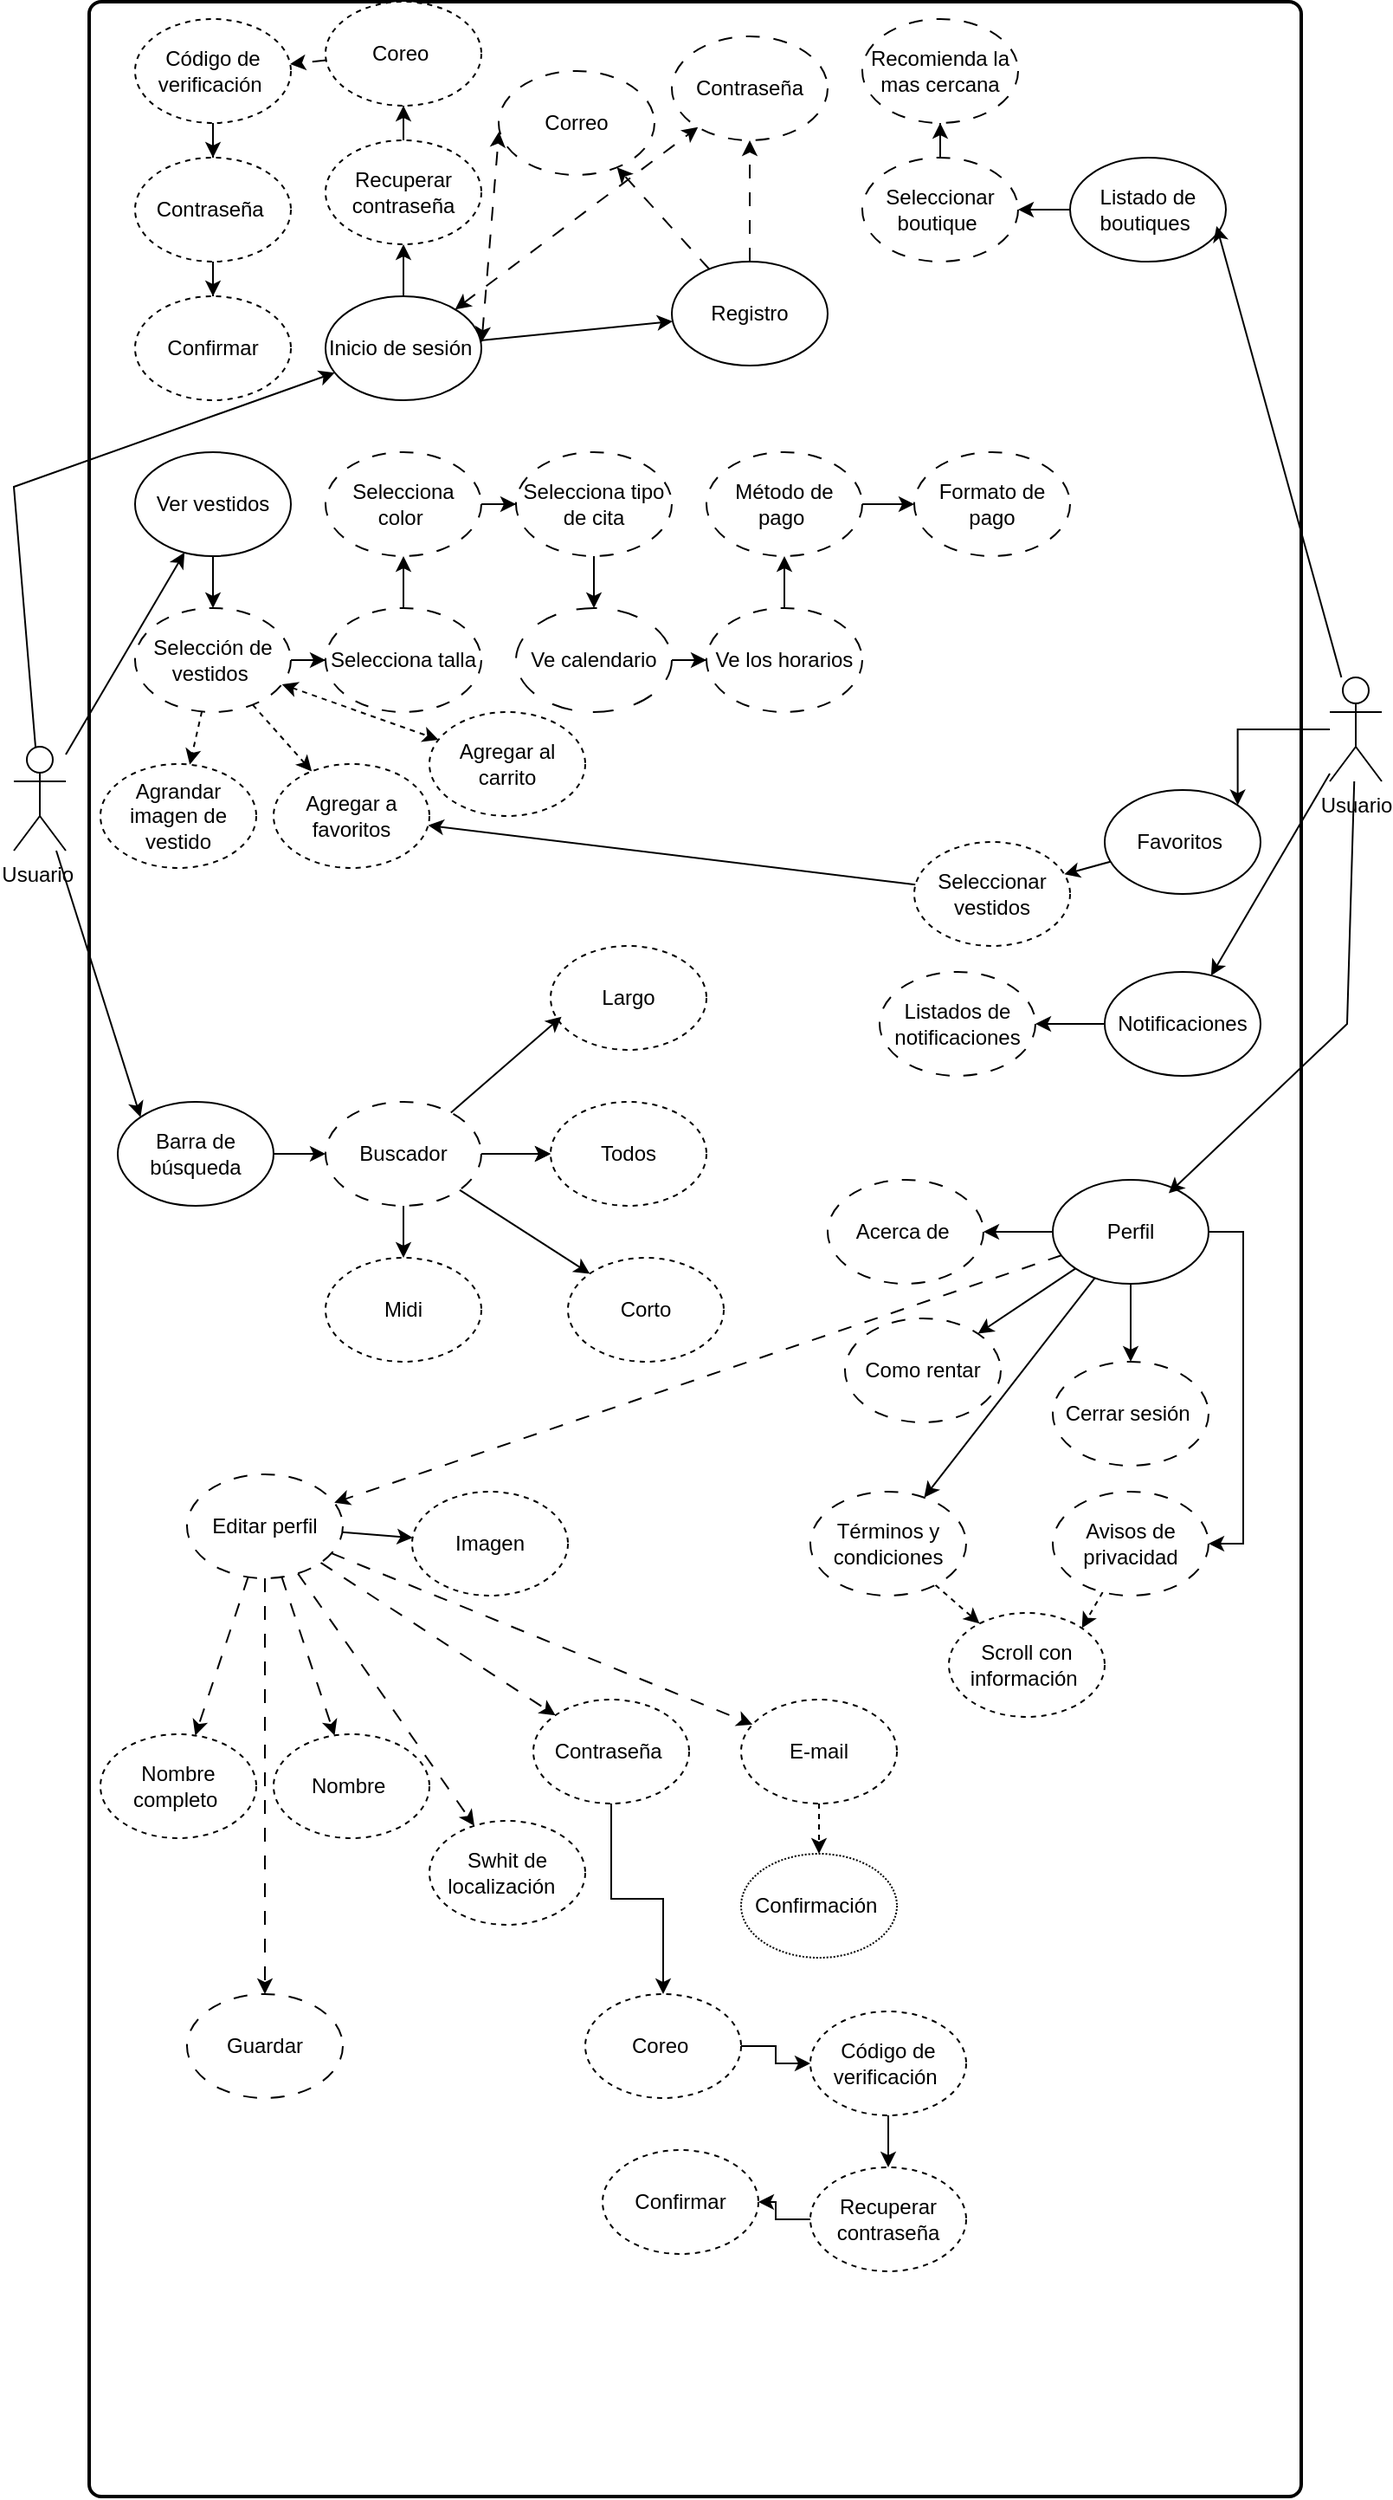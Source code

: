 <mxfile version="26.0.11">
  <diagram name="Página-1" id="WdyIF1F2bF4IqlCUq5tC">
    <mxGraphModel dx="1552" dy="866" grid="1" gridSize="10" guides="1" tooltips="1" connect="1" arrows="1" fold="1" page="1" pageScale="1" pageWidth="827" pageHeight="1169" math="0" shadow="0">
      <root>
        <mxCell id="0" />
        <mxCell id="1" parent="0" />
        <mxCell id="4DAqZMFiNw9IaQRn0Yp0-1" value="" style="rounded=1;whiteSpace=wrap;html=1;absoluteArcSize=1;arcSize=14;strokeWidth=2;" vertex="1" parent="1">
          <mxGeometry x="63.5" y="40" width="700" height="1440" as="geometry" />
        </mxCell>
        <mxCell id="4DAqZMFiNw9IaQRn0Yp0-119" style="rounded=0;orthogonalLoop=1;jettySize=auto;html=1;" edge="1" parent="1" source="4DAqZMFiNw9IaQRn0Yp0-2" target="4DAqZMFiNw9IaQRn0Yp0-21">
          <mxGeometry relative="1" as="geometry" />
        </mxCell>
        <mxCell id="4DAqZMFiNw9IaQRn0Yp0-125" style="rounded=0;orthogonalLoop=1;jettySize=auto;html=1;entryX=0;entryY=0;entryDx=0;entryDy=0;" edge="1" parent="1" source="4DAqZMFiNw9IaQRn0Yp0-2" target="4DAqZMFiNw9IaQRn0Yp0-39">
          <mxGeometry relative="1" as="geometry" />
        </mxCell>
        <mxCell id="4DAqZMFiNw9IaQRn0Yp0-137" style="rounded=0;orthogonalLoop=1;jettySize=auto;html=1;" edge="1" parent="1" source="4DAqZMFiNw9IaQRn0Yp0-2" target="4DAqZMFiNw9IaQRn0Yp0-3">
          <mxGeometry relative="1" as="geometry">
            <Array as="points">
              <mxPoint x="20" y="320" />
            </Array>
          </mxGeometry>
        </mxCell>
        <mxCell id="4DAqZMFiNw9IaQRn0Yp0-2" value="Usuario&amp;nbsp;" style="shape=umlActor;verticalLabelPosition=bottom;verticalAlign=top;html=1;" vertex="1" parent="1">
          <mxGeometry x="20" y="470" width="30" height="60" as="geometry" />
        </mxCell>
        <mxCell id="4DAqZMFiNw9IaQRn0Yp0-5" value="" style="rounded=0;orthogonalLoop=1;jettySize=auto;html=1;" edge="1" parent="1" source="4DAqZMFiNw9IaQRn0Yp0-3" target="4DAqZMFiNw9IaQRn0Yp0-4">
          <mxGeometry relative="1" as="geometry" />
        </mxCell>
        <mxCell id="4DAqZMFiNw9IaQRn0Yp0-12" style="rounded=0;orthogonalLoop=1;jettySize=auto;html=1;startArrow=classic;startFill=1;dashed=1;dashPattern=8 8;" edge="1" parent="1" source="4DAqZMFiNw9IaQRn0Yp0-3" target="4DAqZMFiNw9IaQRn0Yp0-8">
          <mxGeometry relative="1" as="geometry" />
        </mxCell>
        <mxCell id="4DAqZMFiNw9IaQRn0Yp0-13" style="rounded=0;orthogonalLoop=1;jettySize=auto;html=1;dashed=1;dashPattern=8 8;startArrow=classic;startFill=1;entryX=0.002;entryY=0.583;entryDx=0;entryDy=0;entryPerimeter=0;exitX=1.002;exitY=0.442;exitDx=0;exitDy=0;exitPerimeter=0;" edge="1" parent="1" source="4DAqZMFiNw9IaQRn0Yp0-3" target="4DAqZMFiNw9IaQRn0Yp0-6">
          <mxGeometry relative="1" as="geometry" />
        </mxCell>
        <mxCell id="4DAqZMFiNw9IaQRn0Yp0-127" value="" style="rounded=0;orthogonalLoop=1;jettySize=auto;html=1;" edge="1" parent="1" source="4DAqZMFiNw9IaQRn0Yp0-3" target="4DAqZMFiNw9IaQRn0Yp0-126">
          <mxGeometry relative="1" as="geometry" />
        </mxCell>
        <mxCell id="4DAqZMFiNw9IaQRn0Yp0-3" value="Inicio de sesión&amp;nbsp;" style="ellipse;whiteSpace=wrap;html=1;" vertex="1" parent="1">
          <mxGeometry x="200" y="210" width="90" height="60" as="geometry" />
        </mxCell>
        <mxCell id="4DAqZMFiNw9IaQRn0Yp0-9" value="" style="edgeStyle=orthogonalEdgeStyle;rounded=0;orthogonalLoop=1;jettySize=auto;html=1;dashed=1;dashPattern=8 8;" edge="1" parent="1" source="4DAqZMFiNw9IaQRn0Yp0-4" target="4DAqZMFiNw9IaQRn0Yp0-8">
          <mxGeometry relative="1" as="geometry" />
        </mxCell>
        <mxCell id="4DAqZMFiNw9IaQRn0Yp0-10" style="rounded=0;orthogonalLoop=1;jettySize=auto;html=1;dashed=1;dashPattern=8 8;elbow=vertical;" edge="1" parent="1" source="4DAqZMFiNw9IaQRn0Yp0-4" target="4DAqZMFiNw9IaQRn0Yp0-6">
          <mxGeometry relative="1" as="geometry" />
        </mxCell>
        <mxCell id="4DAqZMFiNw9IaQRn0Yp0-4" value="Registro" style="ellipse;whiteSpace=wrap;html=1;" vertex="1" parent="1">
          <mxGeometry x="400" y="190" width="90" height="60" as="geometry" />
        </mxCell>
        <mxCell id="4DAqZMFiNw9IaQRn0Yp0-6" value="Correo" style="ellipse;whiteSpace=wrap;html=1;dashed=1;dashPattern=8 8;" vertex="1" parent="1">
          <mxGeometry x="300" y="80" width="90" height="60" as="geometry" />
        </mxCell>
        <mxCell id="4DAqZMFiNw9IaQRn0Yp0-8" value="Contraseña" style="ellipse;whiteSpace=wrap;html=1;dashed=1;dashPattern=8 8;" vertex="1" parent="1">
          <mxGeometry x="400" y="60" width="90" height="60" as="geometry" />
        </mxCell>
        <mxCell id="4DAqZMFiNw9IaQRn0Yp0-121" style="edgeStyle=orthogonalEdgeStyle;rounded=0;orthogonalLoop=1;jettySize=auto;html=1;entryX=1;entryY=0;entryDx=0;entryDy=0;" edge="1" parent="1" source="4DAqZMFiNw9IaQRn0Yp0-14" target="4DAqZMFiNw9IaQRn0Yp0-61">
          <mxGeometry relative="1" as="geometry" />
        </mxCell>
        <mxCell id="4DAqZMFiNw9IaQRn0Yp0-123" style="rounded=0;orthogonalLoop=1;jettySize=auto;html=1;" edge="1" parent="1" source="4DAqZMFiNw9IaQRn0Yp0-14" target="4DAqZMFiNw9IaQRn0Yp0-73">
          <mxGeometry relative="1" as="geometry" />
        </mxCell>
        <mxCell id="4DAqZMFiNw9IaQRn0Yp0-14" value="Usuario" style="shape=umlActor;verticalLabelPosition=bottom;verticalAlign=top;html=1;" vertex="1" parent="1">
          <mxGeometry x="780" y="430" width="30" height="60" as="geometry" />
        </mxCell>
        <mxCell id="4DAqZMFiNw9IaQRn0Yp0-18" value="" style="edgeStyle=orthogonalEdgeStyle;rounded=0;orthogonalLoop=1;jettySize=auto;html=1;" edge="1" parent="1" source="4DAqZMFiNw9IaQRn0Yp0-15" target="4DAqZMFiNw9IaQRn0Yp0-17">
          <mxGeometry relative="1" as="geometry" />
        </mxCell>
        <mxCell id="4DAqZMFiNw9IaQRn0Yp0-15" value="Listado de boutiques&amp;nbsp;" style="ellipse;whiteSpace=wrap;html=1;" vertex="1" parent="1">
          <mxGeometry x="630" y="130" width="90" height="60" as="geometry" />
        </mxCell>
        <mxCell id="4DAqZMFiNw9IaQRn0Yp0-20" value="" style="edgeStyle=orthogonalEdgeStyle;rounded=0;orthogonalLoop=1;jettySize=auto;html=1;" edge="1" parent="1" source="4DAqZMFiNw9IaQRn0Yp0-17" target="4DAqZMFiNw9IaQRn0Yp0-19">
          <mxGeometry relative="1" as="geometry" />
        </mxCell>
        <mxCell id="4DAqZMFiNw9IaQRn0Yp0-17" value="Seleccionar boutique&amp;nbsp;" style="ellipse;whiteSpace=wrap;html=1;dashed=1;dashPattern=8 8;" vertex="1" parent="1">
          <mxGeometry x="510" y="130" width="90" height="60" as="geometry" />
        </mxCell>
        <mxCell id="4DAqZMFiNw9IaQRn0Yp0-19" value="Recomienda la mas cercana" style="ellipse;whiteSpace=wrap;html=1;dashed=1;dashPattern=8 8;" vertex="1" parent="1">
          <mxGeometry x="510" y="50" width="90" height="60" as="geometry" />
        </mxCell>
        <mxCell id="4DAqZMFiNw9IaQRn0Yp0-24" value="" style="edgeStyle=orthogonalEdgeStyle;rounded=0;orthogonalLoop=1;jettySize=auto;html=1;" edge="1" parent="1" source="4DAqZMFiNw9IaQRn0Yp0-21" target="4DAqZMFiNw9IaQRn0Yp0-23">
          <mxGeometry relative="1" as="geometry" />
        </mxCell>
        <mxCell id="4DAqZMFiNw9IaQRn0Yp0-21" value="Ver vestidos" style="ellipse;whiteSpace=wrap;html=1;" vertex="1" parent="1">
          <mxGeometry x="90" y="300" width="90" height="60" as="geometry" />
        </mxCell>
        <mxCell id="4DAqZMFiNw9IaQRn0Yp0-26" value="" style="edgeStyle=orthogonalEdgeStyle;rounded=0;orthogonalLoop=1;jettySize=auto;html=1;" edge="1" parent="1" source="4DAqZMFiNw9IaQRn0Yp0-23" target="4DAqZMFiNw9IaQRn0Yp0-25">
          <mxGeometry relative="1" as="geometry" />
        </mxCell>
        <mxCell id="4DAqZMFiNw9IaQRn0Yp0-42" value="" style="rounded=0;orthogonalLoop=1;jettySize=auto;html=1;dashed=1;" edge="1" parent="1" source="4DAqZMFiNw9IaQRn0Yp0-23" target="4DAqZMFiNw9IaQRn0Yp0-41">
          <mxGeometry relative="1" as="geometry" />
        </mxCell>
        <mxCell id="4DAqZMFiNw9IaQRn0Yp0-47" value="" style="rounded=0;orthogonalLoop=1;jettySize=auto;html=1;dashed=1;" edge="1" parent="1" source="4DAqZMFiNw9IaQRn0Yp0-23" target="4DAqZMFiNw9IaQRn0Yp0-46">
          <mxGeometry relative="1" as="geometry" />
        </mxCell>
        <mxCell id="4DAqZMFiNw9IaQRn0Yp0-67" value="" style="rounded=0;orthogonalLoop=1;jettySize=auto;html=1;startArrow=classic;startFill=1;dashed=1;" edge="1" parent="1" source="4DAqZMFiNw9IaQRn0Yp0-23" target="4DAqZMFiNw9IaQRn0Yp0-66">
          <mxGeometry relative="1" as="geometry" />
        </mxCell>
        <mxCell id="4DAqZMFiNw9IaQRn0Yp0-23" value="Selección de vestidos&amp;nbsp;" style="ellipse;whiteSpace=wrap;html=1;dashed=1;dashPattern=8 8;" vertex="1" parent="1">
          <mxGeometry x="90" y="390" width="90" height="60" as="geometry" />
        </mxCell>
        <mxCell id="4DAqZMFiNw9IaQRn0Yp0-28" value="" style="edgeStyle=orthogonalEdgeStyle;rounded=0;orthogonalLoop=1;jettySize=auto;html=1;" edge="1" parent="1" source="4DAqZMFiNw9IaQRn0Yp0-25" target="4DAqZMFiNw9IaQRn0Yp0-27">
          <mxGeometry relative="1" as="geometry" />
        </mxCell>
        <mxCell id="4DAqZMFiNw9IaQRn0Yp0-25" value="Selecciona talla" style="ellipse;whiteSpace=wrap;html=1;dashed=1;dashPattern=8 8;" vertex="1" parent="1">
          <mxGeometry x="200" y="390" width="90" height="60" as="geometry" />
        </mxCell>
        <mxCell id="4DAqZMFiNw9IaQRn0Yp0-30" value="" style="edgeStyle=orthogonalEdgeStyle;rounded=0;orthogonalLoop=1;jettySize=auto;html=1;" edge="1" parent="1" source="4DAqZMFiNw9IaQRn0Yp0-27" target="4DAqZMFiNw9IaQRn0Yp0-29">
          <mxGeometry relative="1" as="geometry" />
        </mxCell>
        <mxCell id="4DAqZMFiNw9IaQRn0Yp0-27" value="Selecciona color&amp;nbsp;" style="ellipse;whiteSpace=wrap;html=1;dashed=1;dashPattern=8 8;" vertex="1" parent="1">
          <mxGeometry x="200" y="300" width="90" height="60" as="geometry" />
        </mxCell>
        <mxCell id="4DAqZMFiNw9IaQRn0Yp0-32" value="" style="edgeStyle=orthogonalEdgeStyle;rounded=0;orthogonalLoop=1;jettySize=auto;html=1;" edge="1" parent="1" source="4DAqZMFiNw9IaQRn0Yp0-29" target="4DAqZMFiNw9IaQRn0Yp0-31">
          <mxGeometry relative="1" as="geometry" />
        </mxCell>
        <mxCell id="4DAqZMFiNw9IaQRn0Yp0-29" value="Selecciona tipo de cita" style="ellipse;whiteSpace=wrap;html=1;dashed=1;dashPattern=8 8;" vertex="1" parent="1">
          <mxGeometry x="310" y="300" width="90" height="60" as="geometry" />
        </mxCell>
        <mxCell id="4DAqZMFiNw9IaQRn0Yp0-34" value="" style="edgeStyle=orthogonalEdgeStyle;rounded=0;orthogonalLoop=1;jettySize=auto;html=1;" edge="1" parent="1" source="4DAqZMFiNw9IaQRn0Yp0-31" target="4DAqZMFiNw9IaQRn0Yp0-33">
          <mxGeometry relative="1" as="geometry" />
        </mxCell>
        <mxCell id="4DAqZMFiNw9IaQRn0Yp0-31" value="Ve calendario" style="ellipse;whiteSpace=wrap;html=1;dashed=1;dashPattern=12 12;" vertex="1" parent="1">
          <mxGeometry x="310" y="390" width="90" height="60" as="geometry" />
        </mxCell>
        <mxCell id="4DAqZMFiNw9IaQRn0Yp0-36" value="" style="edgeStyle=orthogonalEdgeStyle;rounded=0;orthogonalLoop=1;jettySize=auto;html=1;" edge="1" parent="1" source="4DAqZMFiNw9IaQRn0Yp0-33" target="4DAqZMFiNw9IaQRn0Yp0-35">
          <mxGeometry relative="1" as="geometry" />
        </mxCell>
        <mxCell id="4DAqZMFiNw9IaQRn0Yp0-33" value="Ve los horarios" style="ellipse;whiteSpace=wrap;html=1;dashed=1;dashPattern=8 8;" vertex="1" parent="1">
          <mxGeometry x="420" y="390" width="90" height="60" as="geometry" />
        </mxCell>
        <mxCell id="4DAqZMFiNw9IaQRn0Yp0-38" value="" style="edgeStyle=orthogonalEdgeStyle;rounded=0;orthogonalLoop=1;jettySize=auto;html=1;" edge="1" parent="1" source="4DAqZMFiNw9IaQRn0Yp0-35" target="4DAqZMFiNw9IaQRn0Yp0-37">
          <mxGeometry relative="1" as="geometry" />
        </mxCell>
        <mxCell id="4DAqZMFiNw9IaQRn0Yp0-35" value="Método de pago&amp;nbsp;" style="ellipse;whiteSpace=wrap;html=1;dashed=1;dashPattern=8 8;" vertex="1" parent="1">
          <mxGeometry x="420" y="300" width="90" height="60" as="geometry" />
        </mxCell>
        <mxCell id="4DAqZMFiNw9IaQRn0Yp0-37" value="Formato de pago" style="ellipse;whiteSpace=wrap;html=1;dashed=1;dashPattern=8 8;" vertex="1" parent="1">
          <mxGeometry x="540" y="300" width="90" height="60" as="geometry" />
        </mxCell>
        <mxCell id="4DAqZMFiNw9IaQRn0Yp0-44" value="" style="edgeStyle=orthogonalEdgeStyle;rounded=0;orthogonalLoop=1;jettySize=auto;html=1;" edge="1" parent="1" source="4DAqZMFiNw9IaQRn0Yp0-39" target="4DAqZMFiNw9IaQRn0Yp0-43">
          <mxGeometry relative="1" as="geometry" />
        </mxCell>
        <mxCell id="4DAqZMFiNw9IaQRn0Yp0-39" value="Barra de búsqueda" style="ellipse;whiteSpace=wrap;html=1;" vertex="1" parent="1">
          <mxGeometry x="80" y="675" width="90" height="60" as="geometry" />
        </mxCell>
        <mxCell id="4DAqZMFiNw9IaQRn0Yp0-41" value="Agrandar imagen de vestido" style="ellipse;whiteSpace=wrap;html=1;dashed=1;" vertex="1" parent="1">
          <mxGeometry x="70" y="480" width="90" height="60" as="geometry" />
        </mxCell>
        <mxCell id="4DAqZMFiNw9IaQRn0Yp0-49" value="" style="edgeStyle=orthogonalEdgeStyle;rounded=0;orthogonalLoop=1;jettySize=auto;html=1;" edge="1" parent="1" source="4DAqZMFiNw9IaQRn0Yp0-43" target="4DAqZMFiNw9IaQRn0Yp0-48">
          <mxGeometry relative="1" as="geometry" />
        </mxCell>
        <mxCell id="4DAqZMFiNw9IaQRn0Yp0-52" value="" style="edgeStyle=orthogonalEdgeStyle;rounded=0;orthogonalLoop=1;jettySize=auto;html=1;" edge="1" parent="1" source="4DAqZMFiNw9IaQRn0Yp0-43" target="4DAqZMFiNw9IaQRn0Yp0-48">
          <mxGeometry relative="1" as="geometry" />
        </mxCell>
        <mxCell id="4DAqZMFiNw9IaQRn0Yp0-57" value="" style="rounded=0;orthogonalLoop=1;jettySize=auto;html=1;" edge="1" parent="1" source="4DAqZMFiNw9IaQRn0Yp0-43" target="4DAqZMFiNw9IaQRn0Yp0-56">
          <mxGeometry relative="1" as="geometry" />
        </mxCell>
        <mxCell id="4DAqZMFiNw9IaQRn0Yp0-60" value="" style="edgeStyle=orthogonalEdgeStyle;rounded=0;orthogonalLoop=1;jettySize=auto;html=1;" edge="1" parent="1" source="4DAqZMFiNw9IaQRn0Yp0-43" target="4DAqZMFiNw9IaQRn0Yp0-59">
          <mxGeometry relative="1" as="geometry" />
        </mxCell>
        <mxCell id="4DAqZMFiNw9IaQRn0Yp0-43" value="Buscador" style="ellipse;whiteSpace=wrap;html=1;dashed=1;dashPattern=8 8;" vertex="1" parent="1">
          <mxGeometry x="200" y="675" width="90" height="60" as="geometry" />
        </mxCell>
        <mxCell id="4DAqZMFiNw9IaQRn0Yp0-46" value="Agregar a favoritos" style="ellipse;whiteSpace=wrap;html=1;dashed=1;" vertex="1" parent="1">
          <mxGeometry x="170" y="480" width="90" height="60" as="geometry" />
        </mxCell>
        <mxCell id="4DAqZMFiNw9IaQRn0Yp0-48" value="Todos" style="ellipse;whiteSpace=wrap;html=1;dashed=1;" vertex="1" parent="1">
          <mxGeometry x="330" y="675" width="90" height="60" as="geometry" />
        </mxCell>
        <mxCell id="4DAqZMFiNw9IaQRn0Yp0-53" value="Largo" style="ellipse;whiteSpace=wrap;html=1;dashed=1;" vertex="1" parent="1">
          <mxGeometry x="330" y="585" width="90" height="60" as="geometry" />
        </mxCell>
        <mxCell id="4DAqZMFiNw9IaQRn0Yp0-55" style="rounded=0;orthogonalLoop=1;jettySize=auto;html=1;entryX=0.07;entryY=0.681;entryDx=0;entryDy=0;entryPerimeter=0;" edge="1" parent="1" source="4DAqZMFiNw9IaQRn0Yp0-43" target="4DAqZMFiNw9IaQRn0Yp0-53">
          <mxGeometry relative="1" as="geometry" />
        </mxCell>
        <mxCell id="4DAqZMFiNw9IaQRn0Yp0-56" value="Corto" style="ellipse;whiteSpace=wrap;html=1;dashed=1;" vertex="1" parent="1">
          <mxGeometry x="340" y="765" width="90" height="60" as="geometry" />
        </mxCell>
        <mxCell id="4DAqZMFiNw9IaQRn0Yp0-59" value="Midi" style="ellipse;whiteSpace=wrap;html=1;dashed=1;" vertex="1" parent="1">
          <mxGeometry x="200" y="765" width="90" height="60" as="geometry" />
        </mxCell>
        <mxCell id="4DAqZMFiNw9IaQRn0Yp0-64" value="" style="rounded=0;orthogonalLoop=1;jettySize=auto;html=1;" edge="1" parent="1" source="4DAqZMFiNw9IaQRn0Yp0-61" target="4DAqZMFiNw9IaQRn0Yp0-63">
          <mxGeometry relative="1" as="geometry" />
        </mxCell>
        <mxCell id="4DAqZMFiNw9IaQRn0Yp0-61" value="Favoritos&amp;nbsp;" style="ellipse;whiteSpace=wrap;html=1;" vertex="1" parent="1">
          <mxGeometry x="650" y="495" width="90" height="60" as="geometry" />
        </mxCell>
        <mxCell id="4DAqZMFiNw9IaQRn0Yp0-65" style="rounded=0;orthogonalLoop=1;jettySize=auto;html=1;" edge="1" parent="1" source="4DAqZMFiNw9IaQRn0Yp0-63" target="4DAqZMFiNw9IaQRn0Yp0-46">
          <mxGeometry relative="1" as="geometry" />
        </mxCell>
        <mxCell id="4DAqZMFiNw9IaQRn0Yp0-63" value="Seleccionar vestidos" style="ellipse;whiteSpace=wrap;html=1;dashed=1;" vertex="1" parent="1">
          <mxGeometry x="540" y="525" width="90" height="60" as="geometry" />
        </mxCell>
        <mxCell id="4DAqZMFiNw9IaQRn0Yp0-66" value="Agregar al carrito" style="ellipse;whiteSpace=wrap;html=1;dashed=1;" vertex="1" parent="1">
          <mxGeometry x="260" y="450" width="90" height="60" as="geometry" />
        </mxCell>
        <mxCell id="4DAqZMFiNw9IaQRn0Yp0-76" value="" style="edgeStyle=orthogonalEdgeStyle;rounded=0;orthogonalLoop=1;jettySize=auto;html=1;" edge="1" parent="1" source="4DAqZMFiNw9IaQRn0Yp0-73" target="4DAqZMFiNw9IaQRn0Yp0-75">
          <mxGeometry relative="1" as="geometry" />
        </mxCell>
        <mxCell id="4DAqZMFiNw9IaQRn0Yp0-73" value="Notificaciones" style="ellipse;whiteSpace=wrap;html=1;" vertex="1" parent="1">
          <mxGeometry x="650" y="600" width="90" height="60" as="geometry" />
        </mxCell>
        <mxCell id="4DAqZMFiNw9IaQRn0Yp0-75" value="Listados de notificaciones" style="ellipse;whiteSpace=wrap;html=1;dashed=1;dashPattern=8 8;" vertex="1" parent="1">
          <mxGeometry x="520" y="600" width="90" height="60" as="geometry" />
        </mxCell>
        <mxCell id="4DAqZMFiNw9IaQRn0Yp0-80" value="" style="rounded=0;orthogonalLoop=1;jettySize=auto;html=1;dashed=1;dashPattern=8 8;" edge="1" parent="1" source="4DAqZMFiNw9IaQRn0Yp0-77" target="4DAqZMFiNw9IaQRn0Yp0-79">
          <mxGeometry relative="1" as="geometry" />
        </mxCell>
        <mxCell id="4DAqZMFiNw9IaQRn0Yp0-82" value="" style="edgeStyle=orthogonalEdgeStyle;rounded=0;orthogonalLoop=1;jettySize=auto;html=1;" edge="1" parent="1" source="4DAqZMFiNw9IaQRn0Yp0-77" target="4DAqZMFiNw9IaQRn0Yp0-81">
          <mxGeometry relative="1" as="geometry" />
        </mxCell>
        <mxCell id="4DAqZMFiNw9IaQRn0Yp0-84" value="" style="rounded=0;orthogonalLoop=1;jettySize=auto;html=1;" edge="1" parent="1" source="4DAqZMFiNw9IaQRn0Yp0-77" target="4DAqZMFiNw9IaQRn0Yp0-83">
          <mxGeometry relative="1" as="geometry" />
        </mxCell>
        <mxCell id="4DAqZMFiNw9IaQRn0Yp0-86" value="" style="edgeStyle=orthogonalEdgeStyle;rounded=0;orthogonalLoop=1;jettySize=auto;html=1;" edge="1" parent="1" source="4DAqZMFiNw9IaQRn0Yp0-77" target="4DAqZMFiNw9IaQRn0Yp0-85">
          <mxGeometry relative="1" as="geometry">
            <Array as="points">
              <mxPoint x="730" y="750" />
              <mxPoint x="730" y="930" />
            </Array>
          </mxGeometry>
        </mxCell>
        <mxCell id="4DAqZMFiNw9IaQRn0Yp0-92" style="rounded=0;orthogonalLoop=1;jettySize=auto;html=1;" edge="1" parent="1" source="4DAqZMFiNw9IaQRn0Yp0-77" target="4DAqZMFiNw9IaQRn0Yp0-87">
          <mxGeometry relative="1" as="geometry" />
        </mxCell>
        <mxCell id="4DAqZMFiNw9IaQRn0Yp0-94" value="" style="edgeStyle=orthogonalEdgeStyle;rounded=0;orthogonalLoop=1;jettySize=auto;html=1;" edge="1" parent="1" source="4DAqZMFiNw9IaQRn0Yp0-77" target="4DAqZMFiNw9IaQRn0Yp0-93">
          <mxGeometry relative="1" as="geometry" />
        </mxCell>
        <mxCell id="4DAqZMFiNw9IaQRn0Yp0-77" value="Perfil" style="ellipse;whiteSpace=wrap;html=1;" vertex="1" parent="1">
          <mxGeometry x="620" y="720" width="90" height="60" as="geometry" />
        </mxCell>
        <mxCell id="4DAqZMFiNw9IaQRn0Yp0-96" value="" style="rounded=0;orthogonalLoop=1;jettySize=auto;html=1;" edge="1" parent="1" source="4DAqZMFiNw9IaQRn0Yp0-79" target="4DAqZMFiNw9IaQRn0Yp0-95">
          <mxGeometry relative="1" as="geometry" />
        </mxCell>
        <mxCell id="4DAqZMFiNw9IaQRn0Yp0-102" value="" style="rounded=0;orthogonalLoop=1;jettySize=auto;html=1;dashed=1;dashPattern=8 8;" edge="1" parent="1" source="4DAqZMFiNw9IaQRn0Yp0-79" target="4DAqZMFiNw9IaQRn0Yp0-101">
          <mxGeometry relative="1" as="geometry" />
        </mxCell>
        <mxCell id="4DAqZMFiNw9IaQRn0Yp0-104" value="" style="rounded=0;orthogonalLoop=1;jettySize=auto;html=1;dashed=1;dashPattern=8 8;" edge="1" parent="1" source="4DAqZMFiNw9IaQRn0Yp0-79" target="4DAqZMFiNw9IaQRn0Yp0-103">
          <mxGeometry relative="1" as="geometry" />
        </mxCell>
        <mxCell id="4DAqZMFiNw9IaQRn0Yp0-106" value="" style="rounded=0;orthogonalLoop=1;jettySize=auto;html=1;dashed=1;dashPattern=8 8;" edge="1" parent="1" source="4DAqZMFiNw9IaQRn0Yp0-79" target="4DAqZMFiNw9IaQRn0Yp0-105">
          <mxGeometry relative="1" as="geometry" />
        </mxCell>
        <mxCell id="4DAqZMFiNw9IaQRn0Yp0-112" value="" style="rounded=0;orthogonalLoop=1;jettySize=auto;html=1;dashed=1;dashPattern=8 8;" edge="1" parent="1" source="4DAqZMFiNw9IaQRn0Yp0-79" target="4DAqZMFiNw9IaQRn0Yp0-111">
          <mxGeometry relative="1" as="geometry" />
        </mxCell>
        <mxCell id="4DAqZMFiNw9IaQRn0Yp0-115" value="" style="rounded=0;orthogonalLoop=1;jettySize=auto;html=1;dashed=1;dashPattern=8 8;" edge="1" parent="1" source="4DAqZMFiNw9IaQRn0Yp0-79" target="4DAqZMFiNw9IaQRn0Yp0-114">
          <mxGeometry relative="1" as="geometry" />
        </mxCell>
        <mxCell id="4DAqZMFiNw9IaQRn0Yp0-117" value="" style="edgeStyle=orthogonalEdgeStyle;rounded=0;orthogonalLoop=1;jettySize=auto;html=1;dashed=1;dashPattern=8 8;" edge="1" parent="1" source="4DAqZMFiNw9IaQRn0Yp0-79" target="4DAqZMFiNw9IaQRn0Yp0-116">
          <mxGeometry relative="1" as="geometry" />
        </mxCell>
        <mxCell id="4DAqZMFiNw9IaQRn0Yp0-79" value="Editar perfil" style="ellipse;whiteSpace=wrap;html=1;dashed=1;dashPattern=8 8;" vertex="1" parent="1">
          <mxGeometry x="120" y="890" width="90" height="60" as="geometry" />
        </mxCell>
        <mxCell id="4DAqZMFiNw9IaQRn0Yp0-81" value="Acerca de&amp;nbsp;" style="ellipse;whiteSpace=wrap;html=1;dashed=1;dashPattern=8 8;" vertex="1" parent="1">
          <mxGeometry x="490" y="720" width="90" height="60" as="geometry" />
        </mxCell>
        <mxCell id="4DAqZMFiNw9IaQRn0Yp0-83" value="Como rentar" style="ellipse;whiteSpace=wrap;html=1;dashed=1;dashPattern=8 8;" vertex="1" parent="1">
          <mxGeometry x="500" y="800" width="90" height="60" as="geometry" />
        </mxCell>
        <mxCell id="4DAqZMFiNw9IaQRn0Yp0-91" style="rounded=0;orthogonalLoop=1;jettySize=auto;html=1;entryX=1;entryY=0;entryDx=0;entryDy=0;dashed=1;" edge="1" parent="1" source="4DAqZMFiNw9IaQRn0Yp0-85" target="4DAqZMFiNw9IaQRn0Yp0-89">
          <mxGeometry relative="1" as="geometry" />
        </mxCell>
        <mxCell id="4DAqZMFiNw9IaQRn0Yp0-85" value="Avisos de privacidad" style="ellipse;whiteSpace=wrap;html=1;dashed=1;dashPattern=8 8;" vertex="1" parent="1">
          <mxGeometry x="620" y="900" width="90" height="60" as="geometry" />
        </mxCell>
        <mxCell id="4DAqZMFiNw9IaQRn0Yp0-90" value="" style="rounded=0;orthogonalLoop=1;jettySize=auto;html=1;dashed=1;" edge="1" parent="1" source="4DAqZMFiNw9IaQRn0Yp0-87" target="4DAqZMFiNw9IaQRn0Yp0-89">
          <mxGeometry relative="1" as="geometry" />
        </mxCell>
        <mxCell id="4DAqZMFiNw9IaQRn0Yp0-87" value="Términos y condiciones" style="ellipse;whiteSpace=wrap;html=1;dashed=1;dashPattern=8 8;" vertex="1" parent="1">
          <mxGeometry x="480" y="900" width="90" height="60" as="geometry" />
        </mxCell>
        <mxCell id="4DAqZMFiNw9IaQRn0Yp0-89" value="Scroll con información&amp;nbsp;" style="ellipse;whiteSpace=wrap;html=1;dashed=1;" vertex="1" parent="1">
          <mxGeometry x="560" y="970" width="90" height="60" as="geometry" />
        </mxCell>
        <mxCell id="4DAqZMFiNw9IaQRn0Yp0-93" value="Cerrar sesión&amp;nbsp;" style="ellipse;whiteSpace=wrap;html=1;dashed=1;dashPattern=8 8;" vertex="1" parent="1">
          <mxGeometry x="620" y="825" width="90" height="60" as="geometry" />
        </mxCell>
        <mxCell id="4DAqZMFiNw9IaQRn0Yp0-95" value="Imagen" style="ellipse;whiteSpace=wrap;html=1;dashed=1;" vertex="1" parent="1">
          <mxGeometry x="250" y="900" width="90" height="60" as="geometry" />
        </mxCell>
        <mxCell id="4DAqZMFiNw9IaQRn0Yp0-101" value="Nombre completo&amp;nbsp;" style="ellipse;whiteSpace=wrap;html=1;dashed=1;" vertex="1" parent="1">
          <mxGeometry x="70" y="1040" width="90" height="60" as="geometry" />
        </mxCell>
        <mxCell id="4DAqZMFiNw9IaQRn0Yp0-103" value="Nombre&amp;nbsp;" style="ellipse;whiteSpace=wrap;html=1;dashed=1;" vertex="1" parent="1">
          <mxGeometry x="170" y="1040" width="90" height="60" as="geometry" />
        </mxCell>
        <mxCell id="4DAqZMFiNw9IaQRn0Yp0-108" value="" style="rounded=0;orthogonalLoop=1;jettySize=auto;html=1;dashed=1;" edge="1" parent="1" source="4DAqZMFiNw9IaQRn0Yp0-105" target="4DAqZMFiNw9IaQRn0Yp0-107">
          <mxGeometry relative="1" as="geometry" />
        </mxCell>
        <mxCell id="4DAqZMFiNw9IaQRn0Yp0-105" value="E-mail" style="ellipse;whiteSpace=wrap;html=1;dashed=1;" vertex="1" parent="1">
          <mxGeometry x="440" y="1020" width="90" height="60" as="geometry" />
        </mxCell>
        <mxCell id="4DAqZMFiNw9IaQRn0Yp0-107" value="Confirmación&amp;nbsp;" style="ellipse;whiteSpace=wrap;html=1;dashed=1;dashPattern=1 1;" vertex="1" parent="1">
          <mxGeometry x="440" y="1109" width="90" height="60" as="geometry" />
        </mxCell>
        <mxCell id="4DAqZMFiNw9IaQRn0Yp0-142" style="edgeStyle=orthogonalEdgeStyle;rounded=0;orthogonalLoop=1;jettySize=auto;html=1;" edge="1" parent="1" source="4DAqZMFiNw9IaQRn0Yp0-111" target="4DAqZMFiNw9IaQRn0Yp0-139">
          <mxGeometry relative="1" as="geometry" />
        </mxCell>
        <mxCell id="4DAqZMFiNw9IaQRn0Yp0-111" value="Contraseña&amp;nbsp;" style="ellipse;whiteSpace=wrap;html=1;dashed=1;" vertex="1" parent="1">
          <mxGeometry x="320" y="1020" width="90" height="60" as="geometry" />
        </mxCell>
        <mxCell id="4DAqZMFiNw9IaQRn0Yp0-114" value="Swhit de localización&amp;nbsp;&amp;nbsp;" style="ellipse;whiteSpace=wrap;html=1;dashed=1;" vertex="1" parent="1">
          <mxGeometry x="260" y="1090" width="90" height="60" as="geometry" />
        </mxCell>
        <mxCell id="4DAqZMFiNw9IaQRn0Yp0-116" value="Guardar" style="ellipse;whiteSpace=wrap;html=1;dashed=1;dashPattern=8 8;" vertex="1" parent="1">
          <mxGeometry x="120" y="1190" width="90" height="60" as="geometry" />
        </mxCell>
        <mxCell id="4DAqZMFiNw9IaQRn0Yp0-120" style="rounded=0;orthogonalLoop=1;jettySize=auto;html=1;entryX=0.94;entryY=0.659;entryDx=0;entryDy=0;entryPerimeter=0;" edge="1" parent="1" source="4DAqZMFiNw9IaQRn0Yp0-14" target="4DAqZMFiNw9IaQRn0Yp0-15">
          <mxGeometry relative="1" as="geometry" />
        </mxCell>
        <mxCell id="4DAqZMFiNw9IaQRn0Yp0-124" style="rounded=0;orthogonalLoop=1;jettySize=auto;html=1;entryX=0.744;entryY=0.13;entryDx=0;entryDy=0;entryPerimeter=0;" edge="1" parent="1" source="4DAqZMFiNw9IaQRn0Yp0-14" target="4DAqZMFiNw9IaQRn0Yp0-77">
          <mxGeometry relative="1" as="geometry">
            <Array as="points">
              <mxPoint x="790" y="630" />
            </Array>
          </mxGeometry>
        </mxCell>
        <mxCell id="4DAqZMFiNw9IaQRn0Yp0-129" value="" style="edgeStyle=orthogonalEdgeStyle;rounded=0;orthogonalLoop=1;jettySize=auto;html=1;dashed=1;dashPattern=8 8;" edge="1" parent="1" source="4DAqZMFiNw9IaQRn0Yp0-126" target="4DAqZMFiNw9IaQRn0Yp0-128">
          <mxGeometry relative="1" as="geometry" />
        </mxCell>
        <mxCell id="4DAqZMFiNw9IaQRn0Yp0-126" value="Recuperar contraseña" style="ellipse;whiteSpace=wrap;html=1;dashed=1;" vertex="1" parent="1">
          <mxGeometry x="200" y="120" width="90" height="60" as="geometry" />
        </mxCell>
        <mxCell id="4DAqZMFiNw9IaQRn0Yp0-131" value="" style="rounded=0;orthogonalLoop=1;jettySize=auto;html=1;dashed=1;dashPattern=8 8;" edge="1" parent="1" source="4DAqZMFiNw9IaQRn0Yp0-128" target="4DAqZMFiNw9IaQRn0Yp0-130">
          <mxGeometry relative="1" as="geometry" />
        </mxCell>
        <mxCell id="4DAqZMFiNw9IaQRn0Yp0-128" value="Coreo&amp;nbsp;" style="ellipse;whiteSpace=wrap;html=1;dashed=1;" vertex="1" parent="1">
          <mxGeometry x="200" y="40" width="90" height="60" as="geometry" />
        </mxCell>
        <mxCell id="4DAqZMFiNw9IaQRn0Yp0-133" value="" style="edgeStyle=orthogonalEdgeStyle;rounded=0;orthogonalLoop=1;jettySize=auto;html=1;dashed=1;dashPattern=8 8;" edge="1" parent="1" source="4DAqZMFiNw9IaQRn0Yp0-130" target="4DAqZMFiNw9IaQRn0Yp0-132">
          <mxGeometry relative="1" as="geometry" />
        </mxCell>
        <mxCell id="4DAqZMFiNw9IaQRn0Yp0-130" value="Código de verificación&amp;nbsp;" style="ellipse;whiteSpace=wrap;html=1;dashed=1;" vertex="1" parent="1">
          <mxGeometry x="90" y="50" width="90" height="60" as="geometry" />
        </mxCell>
        <mxCell id="4DAqZMFiNw9IaQRn0Yp0-136" value="" style="edgeStyle=orthogonalEdgeStyle;rounded=0;orthogonalLoop=1;jettySize=auto;html=1;dashed=1;dashPattern=8 8;" edge="1" parent="1" source="4DAqZMFiNw9IaQRn0Yp0-132" target="4DAqZMFiNw9IaQRn0Yp0-135">
          <mxGeometry relative="1" as="geometry" />
        </mxCell>
        <mxCell id="4DAqZMFiNw9IaQRn0Yp0-132" value="Contraseña&amp;nbsp;" style="ellipse;whiteSpace=wrap;html=1;dashed=1;" vertex="1" parent="1">
          <mxGeometry x="90" y="130" width="90" height="60" as="geometry" />
        </mxCell>
        <mxCell id="4DAqZMFiNw9IaQRn0Yp0-135" value="Confirmar" style="ellipse;whiteSpace=wrap;html=1;dashed=1;" vertex="1" parent="1">
          <mxGeometry x="90" y="210" width="90" height="60" as="geometry" />
        </mxCell>
        <mxCell id="4DAqZMFiNw9IaQRn0Yp0-145" style="edgeStyle=orthogonalEdgeStyle;rounded=0;orthogonalLoop=1;jettySize=auto;html=1;" edge="1" parent="1" source="4DAqZMFiNw9IaQRn0Yp0-138" target="4DAqZMFiNw9IaQRn0Yp0-141">
          <mxGeometry relative="1" as="geometry" />
        </mxCell>
        <mxCell id="4DAqZMFiNw9IaQRn0Yp0-138" value="Recuperar contraseña" style="ellipse;whiteSpace=wrap;html=1;dashed=1;" vertex="1" parent="1">
          <mxGeometry x="480" y="1290" width="90" height="60" as="geometry" />
        </mxCell>
        <mxCell id="4DAqZMFiNw9IaQRn0Yp0-143" style="edgeStyle=orthogonalEdgeStyle;rounded=0;orthogonalLoop=1;jettySize=auto;html=1;" edge="1" parent="1" source="4DAqZMFiNw9IaQRn0Yp0-139" target="4DAqZMFiNw9IaQRn0Yp0-140">
          <mxGeometry relative="1" as="geometry" />
        </mxCell>
        <mxCell id="4DAqZMFiNw9IaQRn0Yp0-139" value="Coreo&amp;nbsp;" style="ellipse;whiteSpace=wrap;html=1;dashed=1;" vertex="1" parent="1">
          <mxGeometry x="350" y="1190" width="90" height="60" as="geometry" />
        </mxCell>
        <mxCell id="4DAqZMFiNw9IaQRn0Yp0-144" style="edgeStyle=orthogonalEdgeStyle;rounded=0;orthogonalLoop=1;jettySize=auto;html=1;entryX=0.5;entryY=0;entryDx=0;entryDy=0;" edge="1" parent="1" source="4DAqZMFiNw9IaQRn0Yp0-140" target="4DAqZMFiNw9IaQRn0Yp0-138">
          <mxGeometry relative="1" as="geometry" />
        </mxCell>
        <mxCell id="4DAqZMFiNw9IaQRn0Yp0-140" value="Código de verificación&amp;nbsp;" style="ellipse;whiteSpace=wrap;html=1;dashed=1;" vertex="1" parent="1">
          <mxGeometry x="480" y="1200" width="90" height="60" as="geometry" />
        </mxCell>
        <mxCell id="4DAqZMFiNw9IaQRn0Yp0-141" value="Confirmar" style="ellipse;whiteSpace=wrap;html=1;dashed=1;" vertex="1" parent="1">
          <mxGeometry x="360" y="1280" width="90" height="60" as="geometry" />
        </mxCell>
      </root>
    </mxGraphModel>
  </diagram>
</mxfile>
